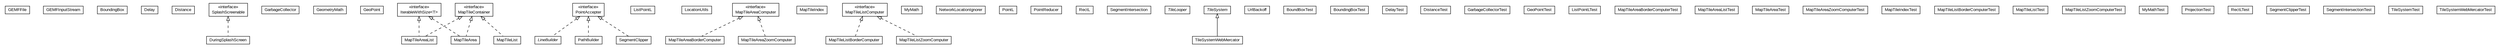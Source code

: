 #!/usr/local/bin/dot
#
# Class diagram 
# Generated by UMLGraph version R5_6-24-gf6e263 (http://www.umlgraph.org/)
#

digraph G {
	edge [fontname="arial",fontsize=10,labelfontname="arial",labelfontsize=10];
	node [fontname="arial",fontsize=10,shape=plaintext];
	nodesep=0.25;
	ranksep=0.5;
	// org.osmdroid.util.GEMFFile
	c3222 [label=<<table title="org.osmdroid.util.GEMFFile" border="0" cellborder="1" cellspacing="0" cellpadding="2" port="p" href="./GEMFFile.html">
		<tr><td><table border="0" cellspacing="0" cellpadding="1">
<tr><td align="center" balign="center"> GEMFFile </td></tr>
		</table></td></tr>
		</table>>, URL="./GEMFFile.html", fontname="arial", fontcolor="black", fontsize=10.0];
	// org.osmdroid.util.GEMFFile.GEMFInputStream
	c3223 [label=<<table title="org.osmdroid.util.GEMFFile.GEMFInputStream" border="0" cellborder="1" cellspacing="0" cellpadding="2" port="p" href="./GEMFFile.GEMFInputStream.html">
		<tr><td><table border="0" cellspacing="0" cellpadding="1">
<tr><td align="center" balign="center"> GEMFInputStream </td></tr>
		</table></td></tr>
		</table>>, URL="./GEMFFile.GEMFInputStream.html", fontname="arial", fontcolor="black", fontsize=10.0];
	// org.osmdroid.util.BoundingBox
	c3538 [label=<<table title="org.osmdroid.util.BoundingBox" border="0" cellborder="1" cellspacing="0" cellpadding="2" port="p" href="./BoundingBox.html">
		<tr><td><table border="0" cellspacing="0" cellpadding="1">
<tr><td align="center" balign="center"> BoundingBox </td></tr>
		</table></td></tr>
		</table>>, URL="./BoundingBox.html", fontname="arial", fontcolor="black", fontsize=10.0];
	// org.osmdroid.util.Delay
	c3540 [label=<<table title="org.osmdroid.util.Delay" border="0" cellborder="1" cellspacing="0" cellpadding="2" port="p" href="./Delay.html">
		<tr><td><table border="0" cellspacing="0" cellpadding="1">
<tr><td align="center" balign="center"> Delay </td></tr>
		</table></td></tr>
		</table>>, URL="./Delay.html", fontname="arial", fontcolor="black", fontsize=10.0];
	// org.osmdroid.util.Distance
	c3541 [label=<<table title="org.osmdroid.util.Distance" border="0" cellborder="1" cellspacing="0" cellpadding="2" port="p" href="./Distance.html">
		<tr><td><table border="0" cellspacing="0" cellpadding="1">
<tr><td align="center" balign="center"> Distance </td></tr>
		</table></td></tr>
		</table>>, URL="./Distance.html", fontname="arial", fontcolor="black", fontsize=10.0];
	// org.osmdroid.util.DuringSplashScreen
	c3542 [label=<<table title="org.osmdroid.util.DuringSplashScreen" border="0" cellborder="1" cellspacing="0" cellpadding="2" port="p" href="./DuringSplashScreen.html">
		<tr><td><table border="0" cellspacing="0" cellpadding="1">
<tr><td align="center" balign="center"> DuringSplashScreen </td></tr>
		</table></td></tr>
		</table>>, URL="./DuringSplashScreen.html", fontname="arial", fontcolor="black", fontsize=10.0];
	// org.osmdroid.util.GarbageCollector
	c3543 [label=<<table title="org.osmdroid.util.GarbageCollector" border="0" cellborder="1" cellspacing="0" cellpadding="2" port="p" href="./GarbageCollector.html">
		<tr><td><table border="0" cellspacing="0" cellpadding="1">
<tr><td align="center" balign="center"> GarbageCollector </td></tr>
		</table></td></tr>
		</table>>, URL="./GarbageCollector.html", fontname="arial", fontcolor="black", fontsize=10.0];
	// org.osmdroid.util.GeometryMath
	c3544 [label=<<table title="org.osmdroid.util.GeometryMath" border="0" cellborder="1" cellspacing="0" cellpadding="2" port="p" href="./GeometryMath.html">
		<tr><td><table border="0" cellspacing="0" cellpadding="1">
<tr><td align="center" balign="center"> GeometryMath </td></tr>
		</table></td></tr>
		</table>>, URL="./GeometryMath.html", fontname="arial", fontcolor="black", fontsize=10.0];
	// org.osmdroid.util.GeoPoint
	c3545 [label=<<table title="org.osmdroid.util.GeoPoint" border="0" cellborder="1" cellspacing="0" cellpadding="2" port="p" href="./GeoPoint.html">
		<tr><td><table border="0" cellspacing="0" cellpadding="1">
<tr><td align="center" balign="center"> GeoPoint </td></tr>
		</table></td></tr>
		</table>>, URL="./GeoPoint.html", fontname="arial", fontcolor="black", fontsize=10.0];
	// org.osmdroid.util.IterableWithSize<T>
	c3546 [label=<<table title="org.osmdroid.util.IterableWithSize" border="0" cellborder="1" cellspacing="0" cellpadding="2" port="p" href="./IterableWithSize.html">
		<tr><td><table border="0" cellspacing="0" cellpadding="1">
<tr><td align="center" balign="center"> &#171;interface&#187; </td></tr>
<tr><td align="center" balign="center"> IterableWithSize&lt;T&gt; </td></tr>
		</table></td></tr>
		</table>>, URL="./IterableWithSize.html", fontname="arial", fontcolor="black", fontsize=10.0];
	// org.osmdroid.util.LineBuilder
	c3547 [label=<<table title="org.osmdroid.util.LineBuilder" border="0" cellborder="1" cellspacing="0" cellpadding="2" port="p" href="./LineBuilder.html">
		<tr><td><table border="0" cellspacing="0" cellpadding="1">
<tr><td align="center" balign="center"><font face="arial italic"> LineBuilder </font></td></tr>
		</table></td></tr>
		</table>>, URL="./LineBuilder.html", fontname="arial", fontcolor="black", fontsize=10.0];
	// org.osmdroid.util.ListPointL
	c3548 [label=<<table title="org.osmdroid.util.ListPointL" border="0" cellborder="1" cellspacing="0" cellpadding="2" port="p" href="./ListPointL.html">
		<tr><td><table border="0" cellspacing="0" cellpadding="1">
<tr><td align="center" balign="center"> ListPointL </td></tr>
		</table></td></tr>
		</table>>, URL="./ListPointL.html", fontname="arial", fontcolor="black", fontsize=10.0];
	// org.osmdroid.util.LocationUtils
	c3549 [label=<<table title="org.osmdroid.util.LocationUtils" border="0" cellborder="1" cellspacing="0" cellpadding="2" port="p" href="./LocationUtils.html">
		<tr><td><table border="0" cellspacing="0" cellpadding="1">
<tr><td align="center" balign="center"> LocationUtils </td></tr>
		</table></td></tr>
		</table>>, URL="./LocationUtils.html", fontname="arial", fontcolor="black", fontsize=10.0];
	// org.osmdroid.util.MapTileArea
	c3550 [label=<<table title="org.osmdroid.util.MapTileArea" border="0" cellborder="1" cellspacing="0" cellpadding="2" port="p" href="./MapTileArea.html">
		<tr><td><table border="0" cellspacing="0" cellpadding="1">
<tr><td align="center" balign="center"> MapTileArea </td></tr>
		</table></td></tr>
		</table>>, URL="./MapTileArea.html", fontname="arial", fontcolor="black", fontsize=10.0];
	// org.osmdroid.util.MapTileAreaBorderComputer
	c3551 [label=<<table title="org.osmdroid.util.MapTileAreaBorderComputer" border="0" cellborder="1" cellspacing="0" cellpadding="2" port="p" href="./MapTileAreaBorderComputer.html">
		<tr><td><table border="0" cellspacing="0" cellpadding="1">
<tr><td align="center" balign="center"> MapTileAreaBorderComputer </td></tr>
		</table></td></tr>
		</table>>, URL="./MapTileAreaBorderComputer.html", fontname="arial", fontcolor="black", fontsize=10.0];
	// org.osmdroid.util.MapTileAreaComputer
	c3552 [label=<<table title="org.osmdroid.util.MapTileAreaComputer" border="0" cellborder="1" cellspacing="0" cellpadding="2" port="p" href="./MapTileAreaComputer.html">
		<tr><td><table border="0" cellspacing="0" cellpadding="1">
<tr><td align="center" balign="center"> &#171;interface&#187; </td></tr>
<tr><td align="center" balign="center"> MapTileAreaComputer </td></tr>
		</table></td></tr>
		</table>>, URL="./MapTileAreaComputer.html", fontname="arial", fontcolor="black", fontsize=10.0];
	// org.osmdroid.util.MapTileAreaList
	c3553 [label=<<table title="org.osmdroid.util.MapTileAreaList" border="0" cellborder="1" cellspacing="0" cellpadding="2" port="p" href="./MapTileAreaList.html">
		<tr><td><table border="0" cellspacing="0" cellpadding="1">
<tr><td align="center" balign="center"> MapTileAreaList </td></tr>
		</table></td></tr>
		</table>>, URL="./MapTileAreaList.html", fontname="arial", fontcolor="black", fontsize=10.0];
	// org.osmdroid.util.MapTileAreaZoomComputer
	c3554 [label=<<table title="org.osmdroid.util.MapTileAreaZoomComputer" border="0" cellborder="1" cellspacing="0" cellpadding="2" port="p" href="./MapTileAreaZoomComputer.html">
		<tr><td><table border="0" cellspacing="0" cellpadding="1">
<tr><td align="center" balign="center"> MapTileAreaZoomComputer </td></tr>
		</table></td></tr>
		</table>>, URL="./MapTileAreaZoomComputer.html", fontname="arial", fontcolor="black", fontsize=10.0];
	// org.osmdroid.util.MapTileContainer
	c3555 [label=<<table title="org.osmdroid.util.MapTileContainer" border="0" cellborder="1" cellspacing="0" cellpadding="2" port="p" href="./MapTileContainer.html">
		<tr><td><table border="0" cellspacing="0" cellpadding="1">
<tr><td align="center" balign="center"> &#171;interface&#187; </td></tr>
<tr><td align="center" balign="center"> MapTileContainer </td></tr>
		</table></td></tr>
		</table>>, URL="./MapTileContainer.html", fontname="arial", fontcolor="black", fontsize=10.0];
	// org.osmdroid.util.MapTileIndex
	c3556 [label=<<table title="org.osmdroid.util.MapTileIndex" border="0" cellborder="1" cellspacing="0" cellpadding="2" port="p" href="./MapTileIndex.html">
		<tr><td><table border="0" cellspacing="0" cellpadding="1">
<tr><td align="center" balign="center"> MapTileIndex </td></tr>
		</table></td></tr>
		</table>>, URL="./MapTileIndex.html", fontname="arial", fontcolor="black", fontsize=10.0];
	// org.osmdroid.util.MapTileList
	c3557 [label=<<table title="org.osmdroid.util.MapTileList" border="0" cellborder="1" cellspacing="0" cellpadding="2" port="p" href="./MapTileList.html">
		<tr><td><table border="0" cellspacing="0" cellpadding="1">
<tr><td align="center" balign="center"> MapTileList </td></tr>
		</table></td></tr>
		</table>>, URL="./MapTileList.html", fontname="arial", fontcolor="black", fontsize=10.0];
	// org.osmdroid.util.MapTileListBorderComputer
	c3558 [label=<<table title="org.osmdroid.util.MapTileListBorderComputer" border="0" cellborder="1" cellspacing="0" cellpadding="2" port="p" href="./MapTileListBorderComputer.html">
		<tr><td><table border="0" cellspacing="0" cellpadding="1">
<tr><td align="center" balign="center"> MapTileListBorderComputer </td></tr>
		</table></td></tr>
		</table>>, URL="./MapTileListBorderComputer.html", fontname="arial", fontcolor="black", fontsize=10.0];
	// org.osmdroid.util.MapTileListComputer
	c3559 [label=<<table title="org.osmdroid.util.MapTileListComputer" border="0" cellborder="1" cellspacing="0" cellpadding="2" port="p" href="./MapTileListComputer.html">
		<tr><td><table border="0" cellspacing="0" cellpadding="1">
<tr><td align="center" balign="center"> &#171;interface&#187; </td></tr>
<tr><td align="center" balign="center"> MapTileListComputer </td></tr>
		</table></td></tr>
		</table>>, URL="./MapTileListComputer.html", fontname="arial", fontcolor="black", fontsize=10.0];
	// org.osmdroid.util.MapTileListZoomComputer
	c3560 [label=<<table title="org.osmdroid.util.MapTileListZoomComputer" border="0" cellborder="1" cellspacing="0" cellpadding="2" port="p" href="./MapTileListZoomComputer.html">
		<tr><td><table border="0" cellspacing="0" cellpadding="1">
<tr><td align="center" balign="center"> MapTileListZoomComputer </td></tr>
		</table></td></tr>
		</table>>, URL="./MapTileListZoomComputer.html", fontname="arial", fontcolor="black", fontsize=10.0];
	// org.osmdroid.util.MyMath
	c3561 [label=<<table title="org.osmdroid.util.MyMath" border="0" cellborder="1" cellspacing="0" cellpadding="2" port="p" href="./MyMath.html">
		<tr><td><table border="0" cellspacing="0" cellpadding="1">
<tr><td align="center" balign="center"> MyMath </td></tr>
		</table></td></tr>
		</table>>, URL="./MyMath.html", fontname="arial", fontcolor="black", fontsize=10.0];
	// org.osmdroid.util.NetworkLocationIgnorer
	c3562 [label=<<table title="org.osmdroid.util.NetworkLocationIgnorer" border="0" cellborder="1" cellspacing="0" cellpadding="2" port="p" href="./NetworkLocationIgnorer.html">
		<tr><td><table border="0" cellspacing="0" cellpadding="1">
<tr><td align="center" balign="center"> NetworkLocationIgnorer </td></tr>
		</table></td></tr>
		</table>>, URL="./NetworkLocationIgnorer.html", fontname="arial", fontcolor="black", fontsize=10.0];
	// org.osmdroid.util.PathBuilder
	c3563 [label=<<table title="org.osmdroid.util.PathBuilder" border="0" cellborder="1" cellspacing="0" cellpadding="2" port="p" href="./PathBuilder.html">
		<tr><td><table border="0" cellspacing="0" cellpadding="1">
<tr><td align="center" balign="center"> PathBuilder </td></tr>
		</table></td></tr>
		</table>>, URL="./PathBuilder.html", fontname="arial", fontcolor="black", fontsize=10.0];
	// org.osmdroid.util.PointAccepter
	c3564 [label=<<table title="org.osmdroid.util.PointAccepter" border="0" cellborder="1" cellspacing="0" cellpadding="2" port="p" href="./PointAccepter.html">
		<tr><td><table border="0" cellspacing="0" cellpadding="1">
<tr><td align="center" balign="center"> &#171;interface&#187; </td></tr>
<tr><td align="center" balign="center"> PointAccepter </td></tr>
		</table></td></tr>
		</table>>, URL="./PointAccepter.html", fontname="arial", fontcolor="black", fontsize=10.0];
	// org.osmdroid.util.PointL
	c3565 [label=<<table title="org.osmdroid.util.PointL" border="0" cellborder="1" cellspacing="0" cellpadding="2" port="p" href="./PointL.html">
		<tr><td><table border="0" cellspacing="0" cellpadding="1">
<tr><td align="center" balign="center"> PointL </td></tr>
		</table></td></tr>
		</table>>, URL="./PointL.html", fontname="arial", fontcolor="black", fontsize=10.0];
	// org.osmdroid.util.PointReducer
	c3566 [label=<<table title="org.osmdroid.util.PointReducer" border="0" cellborder="1" cellspacing="0" cellpadding="2" port="p" href="./PointReducer.html">
		<tr><td><table border="0" cellspacing="0" cellpadding="1">
<tr><td align="center" balign="center"> PointReducer </td></tr>
		</table></td></tr>
		</table>>, URL="./PointReducer.html", fontname="arial", fontcolor="black", fontsize=10.0];
	// org.osmdroid.util.RectL
	c3567 [label=<<table title="org.osmdroid.util.RectL" border="0" cellborder="1" cellspacing="0" cellpadding="2" port="p" href="./RectL.html">
		<tr><td><table border="0" cellspacing="0" cellpadding="1">
<tr><td align="center" balign="center"> RectL </td></tr>
		</table></td></tr>
		</table>>, URL="./RectL.html", fontname="arial", fontcolor="black", fontsize=10.0];
	// org.osmdroid.util.SegmentClipper
	c3568 [label=<<table title="org.osmdroid.util.SegmentClipper" border="0" cellborder="1" cellspacing="0" cellpadding="2" port="p" href="./SegmentClipper.html">
		<tr><td><table border="0" cellspacing="0" cellpadding="1">
<tr><td align="center" balign="center"> SegmentClipper </td></tr>
		</table></td></tr>
		</table>>, URL="./SegmentClipper.html", fontname="arial", fontcolor="black", fontsize=10.0];
	// org.osmdroid.util.SegmentIntersection
	c3569 [label=<<table title="org.osmdroid.util.SegmentIntersection" border="0" cellborder="1" cellspacing="0" cellpadding="2" port="p" href="./SegmentIntersection.html">
		<tr><td><table border="0" cellspacing="0" cellpadding="1">
<tr><td align="center" balign="center"> SegmentIntersection </td></tr>
		</table></td></tr>
		</table>>, URL="./SegmentIntersection.html", fontname="arial", fontcolor="black", fontsize=10.0];
	// org.osmdroid.util.SplashScreenable
	c3570 [label=<<table title="org.osmdroid.util.SplashScreenable" border="0" cellborder="1" cellspacing="0" cellpadding="2" port="p" href="./SplashScreenable.html">
		<tr><td><table border="0" cellspacing="0" cellpadding="1">
<tr><td align="center" balign="center"> &#171;interface&#187; </td></tr>
<tr><td align="center" balign="center"> SplashScreenable </td></tr>
		</table></td></tr>
		</table>>, URL="./SplashScreenable.html", fontname="arial", fontcolor="black", fontsize=10.0];
	// org.osmdroid.util.TileLooper
	c3571 [label=<<table title="org.osmdroid.util.TileLooper" border="0" cellborder="1" cellspacing="0" cellpadding="2" port="p" href="./TileLooper.html">
		<tr><td><table border="0" cellspacing="0" cellpadding="1">
<tr><td align="center" balign="center"><font face="arial italic"> TileLooper </font></td></tr>
		</table></td></tr>
		</table>>, URL="./TileLooper.html", fontname="arial", fontcolor="black", fontsize=10.0];
	// org.osmdroid.util.TileSystem
	c3572 [label=<<table title="org.osmdroid.util.TileSystem" border="0" cellborder="1" cellspacing="0" cellpadding="2" port="p" href="./TileSystem.html">
		<tr><td><table border="0" cellspacing="0" cellpadding="1">
<tr><td align="center" balign="center"><font face="arial italic"> TileSystem </font></td></tr>
		</table></td></tr>
		</table>>, URL="./TileSystem.html", fontname="arial", fontcolor="black", fontsize=10.0];
	// org.osmdroid.util.TileSystemWebMercator
	c3573 [label=<<table title="org.osmdroid.util.TileSystemWebMercator" border="0" cellborder="1" cellspacing="0" cellpadding="2" port="p" href="./TileSystemWebMercator.html">
		<tr><td><table border="0" cellspacing="0" cellpadding="1">
<tr><td align="center" balign="center"> TileSystemWebMercator </td></tr>
		</table></td></tr>
		</table>>, URL="./TileSystemWebMercator.html", fontname="arial", fontcolor="black", fontsize=10.0];
	// org.osmdroid.util.UrlBackoff
	c3574 [label=<<table title="org.osmdroid.util.UrlBackoff" border="0" cellborder="1" cellspacing="0" cellpadding="2" port="p" href="./UrlBackoff.html">
		<tr><td><table border="0" cellspacing="0" cellpadding="1">
<tr><td align="center" balign="center"> UrlBackoff </td></tr>
		</table></td></tr>
		</table>>, URL="./UrlBackoff.html", fontname="arial", fontcolor="black", fontsize=10.0];
	// org.osmdroid.util.BoundBoxTest
	c3681 [label=<<table title="org.osmdroid.util.BoundBoxTest" border="0" cellborder="1" cellspacing="0" cellpadding="2" port="p" href="./BoundBoxTest.html">
		<tr><td><table border="0" cellspacing="0" cellpadding="1">
<tr><td align="center" balign="center"> BoundBoxTest </td></tr>
		</table></td></tr>
		</table>>, URL="./BoundBoxTest.html", fontname="arial", fontcolor="black", fontsize=10.0];
	// org.osmdroid.util.BoundingBoxTest
	c3682 [label=<<table title="org.osmdroid.util.BoundingBoxTest" border="0" cellborder="1" cellspacing="0" cellpadding="2" port="p" href="./BoundingBoxTest.html">
		<tr><td><table border="0" cellspacing="0" cellpadding="1">
<tr><td align="center" balign="center"> BoundingBoxTest </td></tr>
		</table></td></tr>
		</table>>, URL="./BoundingBoxTest.html", fontname="arial", fontcolor="black", fontsize=10.0];
	// org.osmdroid.util.DelayTest
	c3683 [label=<<table title="org.osmdroid.util.DelayTest" border="0" cellborder="1" cellspacing="0" cellpadding="2" port="p" href="./DelayTest.html">
		<tr><td><table border="0" cellspacing="0" cellpadding="1">
<tr><td align="center" balign="center"> DelayTest </td></tr>
		</table></td></tr>
		</table>>, URL="./DelayTest.html", fontname="arial", fontcolor="black", fontsize=10.0];
	// org.osmdroid.util.DistanceTest
	c3684 [label=<<table title="org.osmdroid.util.DistanceTest" border="0" cellborder="1" cellspacing="0" cellpadding="2" port="p" href="./DistanceTest.html">
		<tr><td><table border="0" cellspacing="0" cellpadding="1">
<tr><td align="center" balign="center"> DistanceTest </td></tr>
		</table></td></tr>
		</table>>, URL="./DistanceTest.html", fontname="arial", fontcolor="black", fontsize=10.0];
	// org.osmdroid.util.GarbageCollectorTest
	c3685 [label=<<table title="org.osmdroid.util.GarbageCollectorTest" border="0" cellborder="1" cellspacing="0" cellpadding="2" port="p" href="./GarbageCollectorTest.html">
		<tr><td><table border="0" cellspacing="0" cellpadding="1">
<tr><td align="center" balign="center"> GarbageCollectorTest </td></tr>
		</table></td></tr>
		</table>>, URL="./GarbageCollectorTest.html", fontname="arial", fontcolor="black", fontsize=10.0];
	// org.osmdroid.util.GeoPointTest
	c3686 [label=<<table title="org.osmdroid.util.GeoPointTest" border="0" cellborder="1" cellspacing="0" cellpadding="2" port="p" href="./GeoPointTest.html">
		<tr><td><table border="0" cellspacing="0" cellpadding="1">
<tr><td align="center" balign="center"> GeoPointTest </td></tr>
		</table></td></tr>
		</table>>, URL="./GeoPointTest.html", fontname="arial", fontcolor="black", fontsize=10.0];
	// org.osmdroid.util.ListPointLTest
	c3687 [label=<<table title="org.osmdroid.util.ListPointLTest" border="0" cellborder="1" cellspacing="0" cellpadding="2" port="p" href="./ListPointLTest.html">
		<tr><td><table border="0" cellspacing="0" cellpadding="1">
<tr><td align="center" balign="center"> ListPointLTest </td></tr>
		</table></td></tr>
		</table>>, URL="./ListPointLTest.html", fontname="arial", fontcolor="black", fontsize=10.0];
	// org.osmdroid.util.MapTileAreaBorderComputerTest
	c3688 [label=<<table title="org.osmdroid.util.MapTileAreaBorderComputerTest" border="0" cellborder="1" cellspacing="0" cellpadding="2" port="p" href="./MapTileAreaBorderComputerTest.html">
		<tr><td><table border="0" cellspacing="0" cellpadding="1">
<tr><td align="center" balign="center"> MapTileAreaBorderComputerTest </td></tr>
		</table></td></tr>
		</table>>, URL="./MapTileAreaBorderComputerTest.html", fontname="arial", fontcolor="black", fontsize=10.0];
	// org.osmdroid.util.MapTileAreaListTest
	c3689 [label=<<table title="org.osmdroid.util.MapTileAreaListTest" border="0" cellborder="1" cellspacing="0" cellpadding="2" port="p" href="./MapTileAreaListTest.html">
		<tr><td><table border="0" cellspacing="0" cellpadding="1">
<tr><td align="center" balign="center"> MapTileAreaListTest </td></tr>
		</table></td></tr>
		</table>>, URL="./MapTileAreaListTest.html", fontname="arial", fontcolor="black", fontsize=10.0];
	// org.osmdroid.util.MapTileAreaTest
	c3690 [label=<<table title="org.osmdroid.util.MapTileAreaTest" border="0" cellborder="1" cellspacing="0" cellpadding="2" port="p" href="./MapTileAreaTest.html">
		<tr><td><table border="0" cellspacing="0" cellpadding="1">
<tr><td align="center" balign="center"> MapTileAreaTest </td></tr>
		</table></td></tr>
		</table>>, URL="./MapTileAreaTest.html", fontname="arial", fontcolor="black", fontsize=10.0];
	// org.osmdroid.util.MapTileAreaZoomComputerTest
	c3691 [label=<<table title="org.osmdroid.util.MapTileAreaZoomComputerTest" border="0" cellborder="1" cellspacing="0" cellpadding="2" port="p" href="./MapTileAreaZoomComputerTest.html">
		<tr><td><table border="0" cellspacing="0" cellpadding="1">
<tr><td align="center" balign="center"> MapTileAreaZoomComputerTest </td></tr>
		</table></td></tr>
		</table>>, URL="./MapTileAreaZoomComputerTest.html", fontname="arial", fontcolor="black", fontsize=10.0];
	// org.osmdroid.util.MapTileIndexTest
	c3692 [label=<<table title="org.osmdroid.util.MapTileIndexTest" border="0" cellborder="1" cellspacing="0" cellpadding="2" port="p" href="./MapTileIndexTest.html">
		<tr><td><table border="0" cellspacing="0" cellpadding="1">
<tr><td align="center" balign="center"> MapTileIndexTest </td></tr>
		</table></td></tr>
		</table>>, URL="./MapTileIndexTest.html", fontname="arial", fontcolor="black", fontsize=10.0];
	// org.osmdroid.util.MapTileListBorderComputerTest
	c3693 [label=<<table title="org.osmdroid.util.MapTileListBorderComputerTest" border="0" cellborder="1" cellspacing="0" cellpadding="2" port="p" href="./MapTileListBorderComputerTest.html">
		<tr><td><table border="0" cellspacing="0" cellpadding="1">
<tr><td align="center" balign="center"> MapTileListBorderComputerTest </td></tr>
		</table></td></tr>
		</table>>, URL="./MapTileListBorderComputerTest.html", fontname="arial", fontcolor="black", fontsize=10.0];
	// org.osmdroid.util.MapTileListTest
	c3694 [label=<<table title="org.osmdroid.util.MapTileListTest" border="0" cellborder="1" cellspacing="0" cellpadding="2" port="p" href="./MapTileListTest.html">
		<tr><td><table border="0" cellspacing="0" cellpadding="1">
<tr><td align="center" balign="center"> MapTileListTest </td></tr>
		</table></td></tr>
		</table>>, URL="./MapTileListTest.html", fontname="arial", fontcolor="black", fontsize=10.0];
	// org.osmdroid.util.MapTileListZoomComputerTest
	c3695 [label=<<table title="org.osmdroid.util.MapTileListZoomComputerTest" border="0" cellborder="1" cellspacing="0" cellpadding="2" port="p" href="./MapTileListZoomComputerTest.html">
		<tr><td><table border="0" cellspacing="0" cellpadding="1">
<tr><td align="center" balign="center"> MapTileListZoomComputerTest </td></tr>
		</table></td></tr>
		</table>>, URL="./MapTileListZoomComputerTest.html", fontname="arial", fontcolor="black", fontsize=10.0];
	// org.osmdroid.util.MyMathTest
	c3696 [label=<<table title="org.osmdroid.util.MyMathTest" border="0" cellborder="1" cellspacing="0" cellpadding="2" port="p" href="./MyMathTest.html">
		<tr><td><table border="0" cellspacing="0" cellpadding="1">
<tr><td align="center" balign="center"> MyMathTest </td></tr>
		</table></td></tr>
		</table>>, URL="./MyMathTest.html", fontname="arial", fontcolor="black", fontsize=10.0];
	// org.osmdroid.util.ProjectionTest
	c3697 [label=<<table title="org.osmdroid.util.ProjectionTest" border="0" cellborder="1" cellspacing="0" cellpadding="2" port="p" href="./ProjectionTest.html">
		<tr><td><table border="0" cellspacing="0" cellpadding="1">
<tr><td align="center" balign="center"> ProjectionTest </td></tr>
		</table></td></tr>
		</table>>, URL="./ProjectionTest.html", fontname="arial", fontcolor="black", fontsize=10.0];
	// org.osmdroid.util.RectLTest
	c3698 [label=<<table title="org.osmdroid.util.RectLTest" border="0" cellborder="1" cellspacing="0" cellpadding="2" port="p" href="./RectLTest.html">
		<tr><td><table border="0" cellspacing="0" cellpadding="1">
<tr><td align="center" balign="center"> RectLTest </td></tr>
		</table></td></tr>
		</table>>, URL="./RectLTest.html", fontname="arial", fontcolor="black", fontsize=10.0];
	// org.osmdroid.util.SegmentClipperTest
	c3699 [label=<<table title="org.osmdroid.util.SegmentClipperTest" border="0" cellborder="1" cellspacing="0" cellpadding="2" port="p" href="./SegmentClipperTest.html">
		<tr><td><table border="0" cellspacing="0" cellpadding="1">
<tr><td align="center" balign="center"> SegmentClipperTest </td></tr>
		</table></td></tr>
		</table>>, URL="./SegmentClipperTest.html", fontname="arial", fontcolor="black", fontsize=10.0];
	// org.osmdroid.util.SegmentIntersectionTest
	c3700 [label=<<table title="org.osmdroid.util.SegmentIntersectionTest" border="0" cellborder="1" cellspacing="0" cellpadding="2" port="p" href="./SegmentIntersectionTest.html">
		<tr><td><table border="0" cellspacing="0" cellpadding="1">
<tr><td align="center" balign="center"> SegmentIntersectionTest </td></tr>
		</table></td></tr>
		</table>>, URL="./SegmentIntersectionTest.html", fontname="arial", fontcolor="black", fontsize=10.0];
	// org.osmdroid.util.TileSystemTest
	c3701 [label=<<table title="org.osmdroid.util.TileSystemTest" border="0" cellborder="1" cellspacing="0" cellpadding="2" port="p" href="./TileSystemTest.html">
		<tr><td><table border="0" cellspacing="0" cellpadding="1">
<tr><td align="center" balign="center"> TileSystemTest </td></tr>
		</table></td></tr>
		</table>>, URL="./TileSystemTest.html", fontname="arial", fontcolor="black", fontsize=10.0];
	// org.osmdroid.util.TileSystemWebMercatorTest
	c3702 [label=<<table title="org.osmdroid.util.TileSystemWebMercatorTest" border="0" cellborder="1" cellspacing="0" cellpadding="2" port="p" href="./TileSystemWebMercatorTest.html">
		<tr><td><table border="0" cellspacing="0" cellpadding="1">
<tr><td align="center" balign="center"> TileSystemWebMercatorTest </td></tr>
		</table></td></tr>
		</table>>, URL="./TileSystemWebMercatorTest.html", fontname="arial", fontcolor="black", fontsize=10.0];
	//org.osmdroid.util.DuringSplashScreen implements org.osmdroid.util.SplashScreenable
	c3570:p -> c3542:p [dir=back,arrowtail=empty,style=dashed];
	//org.osmdroid.util.LineBuilder implements org.osmdroid.util.PointAccepter
	c3564:p -> c3547:p [dir=back,arrowtail=empty,style=dashed];
	//org.osmdroid.util.MapTileArea implements org.osmdroid.util.MapTileContainer
	c3555:p -> c3550:p [dir=back,arrowtail=empty,style=dashed];
	//org.osmdroid.util.MapTileArea implements org.osmdroid.util.IterableWithSize<T>
	c3546:p -> c3550:p [dir=back,arrowtail=empty,style=dashed];
	//org.osmdroid.util.MapTileAreaBorderComputer implements org.osmdroid.util.MapTileAreaComputer
	c3552:p -> c3551:p [dir=back,arrowtail=empty,style=dashed];
	//org.osmdroid.util.MapTileAreaList implements org.osmdroid.util.MapTileContainer
	c3555:p -> c3553:p [dir=back,arrowtail=empty,style=dashed];
	//org.osmdroid.util.MapTileAreaList implements org.osmdroid.util.IterableWithSize<T>
	c3546:p -> c3553:p [dir=back,arrowtail=empty,style=dashed];
	//org.osmdroid.util.MapTileAreaZoomComputer implements org.osmdroid.util.MapTileAreaComputer
	c3552:p -> c3554:p [dir=back,arrowtail=empty,style=dashed];
	//org.osmdroid.util.MapTileList implements org.osmdroid.util.MapTileContainer
	c3555:p -> c3557:p [dir=back,arrowtail=empty,style=dashed];
	//org.osmdroid.util.MapTileListBorderComputer implements org.osmdroid.util.MapTileListComputer
	c3559:p -> c3558:p [dir=back,arrowtail=empty,style=dashed];
	//org.osmdroid.util.MapTileListZoomComputer implements org.osmdroid.util.MapTileListComputer
	c3559:p -> c3560:p [dir=back,arrowtail=empty,style=dashed];
	//org.osmdroid.util.PathBuilder implements org.osmdroid.util.PointAccepter
	c3564:p -> c3563:p [dir=back,arrowtail=empty,style=dashed];
	//org.osmdroid.util.SegmentClipper implements org.osmdroid.util.PointAccepter
	c3564:p -> c3568:p [dir=back,arrowtail=empty,style=dashed];
	//org.osmdroid.util.TileSystemWebMercator extends org.osmdroid.util.TileSystem
	c3572:p -> c3573:p [dir=back,arrowtail=empty];
}

